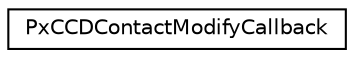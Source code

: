 digraph "Graphical Class Hierarchy"
{
  edge [fontname="Helvetica",fontsize="10",labelfontname="Helvetica",labelfontsize="10"];
  node [fontname="Helvetica",fontsize="10",shape=record];
  rankdir="LR";
  Node0 [label="PxCCDContactModifyCallback",height=0.2,width=0.4,color="black", fillcolor="white", style="filled",URL="$classPxCCDContactModifyCallback.html",tooltip="An interface class that the user can implement in order to modify CCD contact constraints. "];
}
